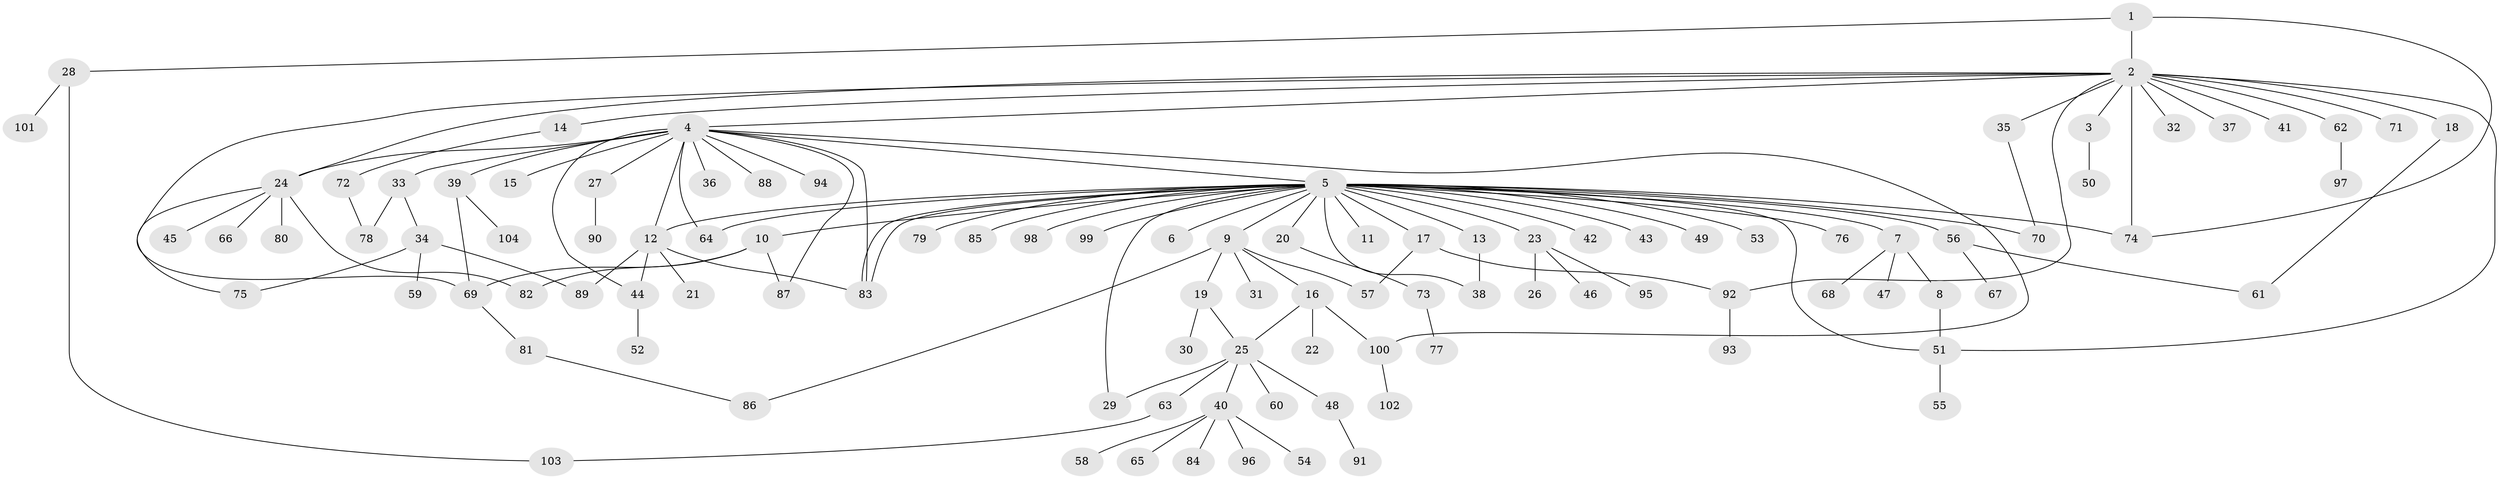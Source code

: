 // coarse degree distribution, {1: 0.625, 7: 0.027777777777777776, 2: 0.2361111111111111, 29: 0.013888888888888888, 4: 0.027777777777777776, 20: 0.013888888888888888, 3: 0.041666666666666664, 5: 0.013888888888888888}
// Generated by graph-tools (version 1.1) at 2025/51/03/04/25 21:51:13]
// undirected, 104 vertices, 131 edges
graph export_dot {
graph [start="1"]
  node [color=gray90,style=filled];
  1;
  2;
  3;
  4;
  5;
  6;
  7;
  8;
  9;
  10;
  11;
  12;
  13;
  14;
  15;
  16;
  17;
  18;
  19;
  20;
  21;
  22;
  23;
  24;
  25;
  26;
  27;
  28;
  29;
  30;
  31;
  32;
  33;
  34;
  35;
  36;
  37;
  38;
  39;
  40;
  41;
  42;
  43;
  44;
  45;
  46;
  47;
  48;
  49;
  50;
  51;
  52;
  53;
  54;
  55;
  56;
  57;
  58;
  59;
  60;
  61;
  62;
  63;
  64;
  65;
  66;
  67;
  68;
  69;
  70;
  71;
  72;
  73;
  74;
  75;
  76;
  77;
  78;
  79;
  80;
  81;
  82;
  83;
  84;
  85;
  86;
  87;
  88;
  89;
  90;
  91;
  92;
  93;
  94;
  95;
  96;
  97;
  98;
  99;
  100;
  101;
  102;
  103;
  104;
  1 -- 2;
  1 -- 28;
  1 -- 74;
  2 -- 3;
  2 -- 4;
  2 -- 14;
  2 -- 18;
  2 -- 24;
  2 -- 32;
  2 -- 35;
  2 -- 37;
  2 -- 41;
  2 -- 51;
  2 -- 62;
  2 -- 69;
  2 -- 71;
  2 -- 74;
  2 -- 92;
  3 -- 50;
  4 -- 5;
  4 -- 12;
  4 -- 15;
  4 -- 24;
  4 -- 27;
  4 -- 33;
  4 -- 36;
  4 -- 39;
  4 -- 44;
  4 -- 64;
  4 -- 83;
  4 -- 87;
  4 -- 88;
  4 -- 94;
  4 -- 100;
  5 -- 6;
  5 -- 7;
  5 -- 9;
  5 -- 10;
  5 -- 11;
  5 -- 12;
  5 -- 13;
  5 -- 17;
  5 -- 20;
  5 -- 23;
  5 -- 29;
  5 -- 38;
  5 -- 42;
  5 -- 43;
  5 -- 49;
  5 -- 51;
  5 -- 53;
  5 -- 56;
  5 -- 64;
  5 -- 70;
  5 -- 74;
  5 -- 76;
  5 -- 79;
  5 -- 83;
  5 -- 83;
  5 -- 85;
  5 -- 98;
  5 -- 99;
  7 -- 8;
  7 -- 47;
  7 -- 68;
  8 -- 51;
  9 -- 16;
  9 -- 19;
  9 -- 31;
  9 -- 57;
  9 -- 86;
  10 -- 69;
  10 -- 82;
  10 -- 87;
  12 -- 21;
  12 -- 44;
  12 -- 83;
  12 -- 89;
  13 -- 38;
  14 -- 72;
  16 -- 22;
  16 -- 25;
  16 -- 100;
  17 -- 57;
  17 -- 92;
  18 -- 61;
  19 -- 25;
  19 -- 30;
  20 -- 73;
  23 -- 26;
  23 -- 46;
  23 -- 95;
  24 -- 45;
  24 -- 66;
  24 -- 75;
  24 -- 80;
  24 -- 82;
  25 -- 29;
  25 -- 40;
  25 -- 48;
  25 -- 60;
  25 -- 63;
  27 -- 90;
  28 -- 101;
  28 -- 103;
  33 -- 34;
  33 -- 78;
  34 -- 59;
  34 -- 75;
  34 -- 89;
  35 -- 70;
  39 -- 69;
  39 -- 104;
  40 -- 54;
  40 -- 58;
  40 -- 65;
  40 -- 84;
  40 -- 96;
  44 -- 52;
  48 -- 91;
  51 -- 55;
  56 -- 61;
  56 -- 67;
  62 -- 97;
  63 -- 103;
  69 -- 81;
  72 -- 78;
  73 -- 77;
  81 -- 86;
  92 -- 93;
  100 -- 102;
}
